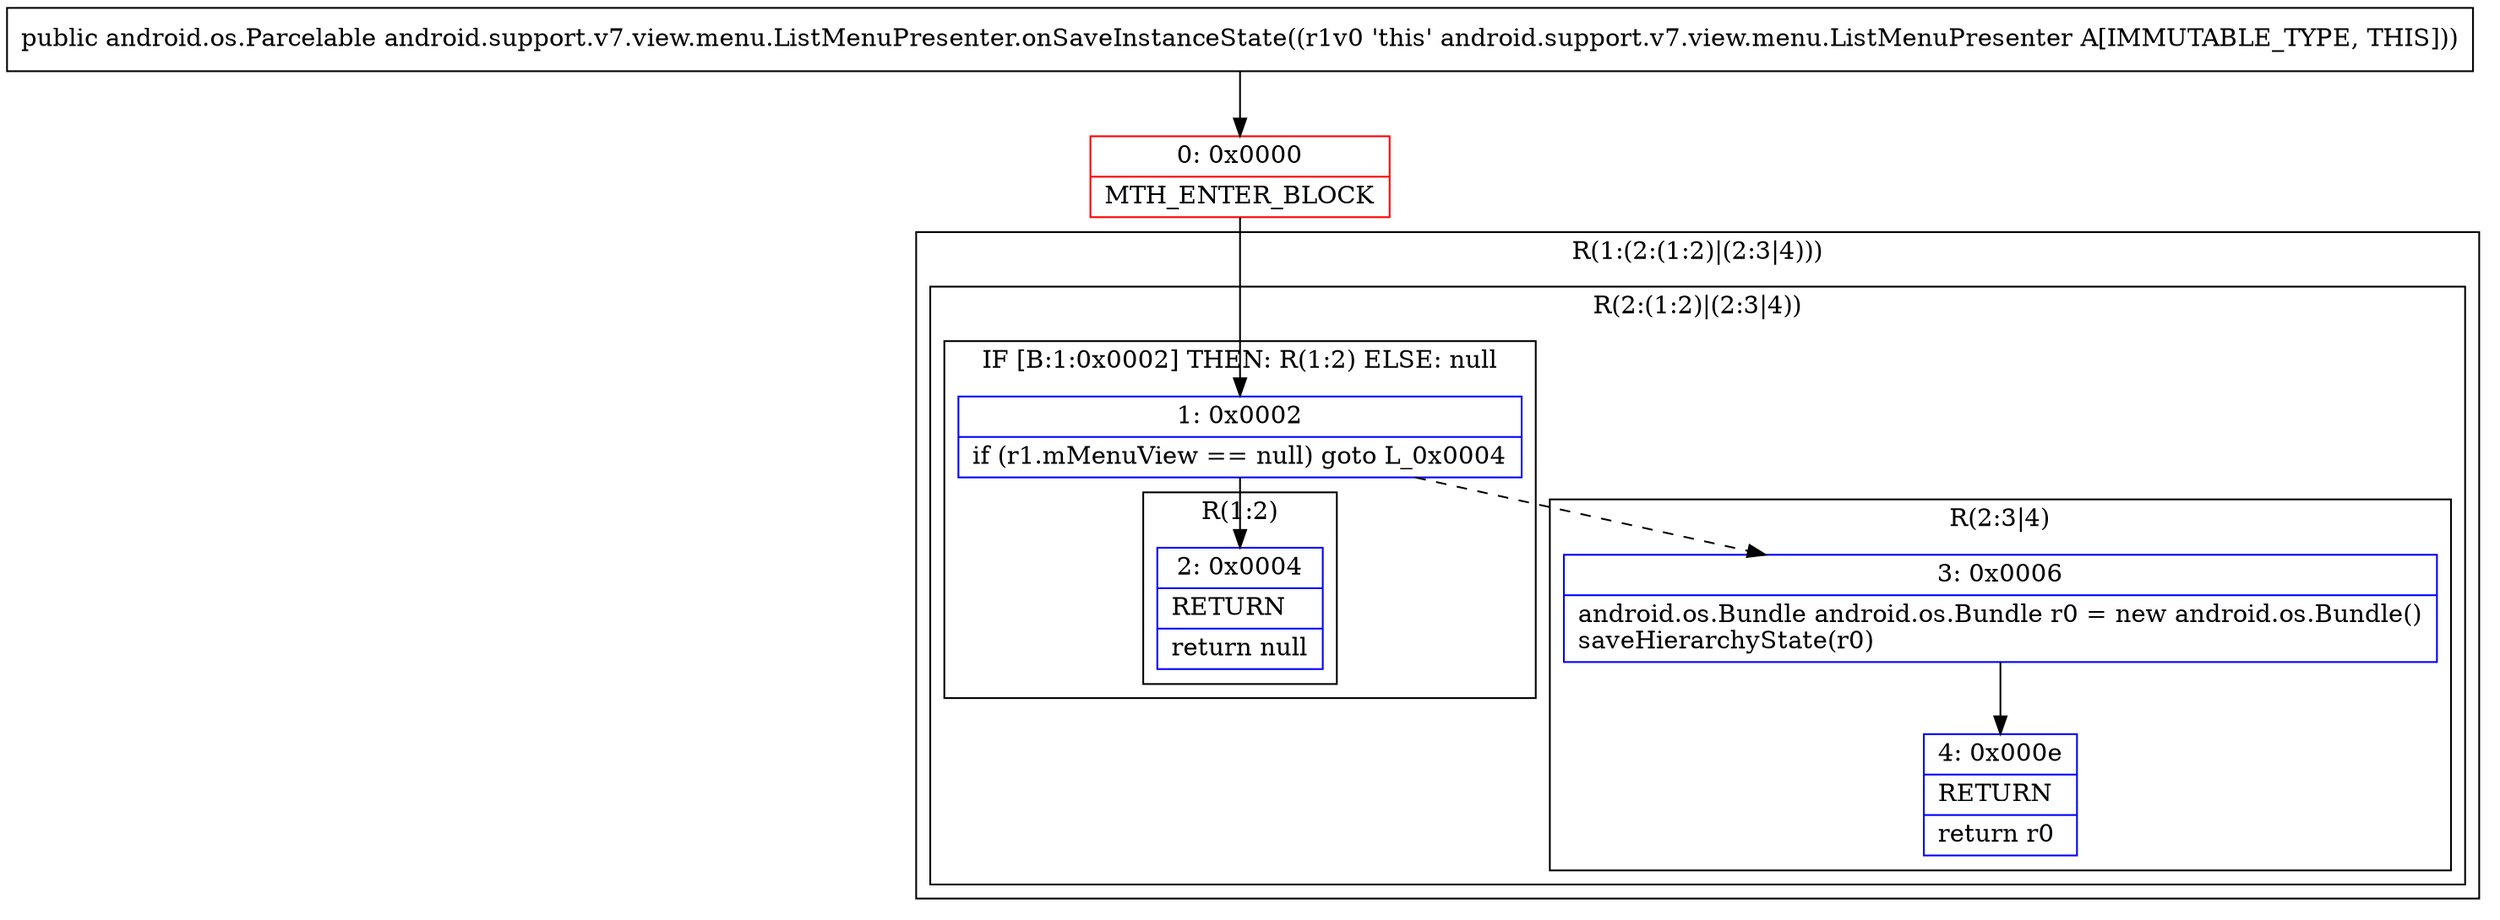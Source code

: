 digraph "CFG forandroid.support.v7.view.menu.ListMenuPresenter.onSaveInstanceState()Landroid\/os\/Parcelable;" {
subgraph cluster_Region_960378075 {
label = "R(1:(2:(1:2)|(2:3|4)))";
node [shape=record,color=blue];
subgraph cluster_Region_1164634845 {
label = "R(2:(1:2)|(2:3|4))";
node [shape=record,color=blue];
subgraph cluster_IfRegion_318403621 {
label = "IF [B:1:0x0002] THEN: R(1:2) ELSE: null";
node [shape=record,color=blue];
Node_1 [shape=record,label="{1\:\ 0x0002|if (r1.mMenuView == null) goto L_0x0004\l}"];
subgraph cluster_Region_1072614453 {
label = "R(1:2)";
node [shape=record,color=blue];
Node_2 [shape=record,label="{2\:\ 0x0004|RETURN\l|return null\l}"];
}
}
subgraph cluster_Region_948028257 {
label = "R(2:3|4)";
node [shape=record,color=blue];
Node_3 [shape=record,label="{3\:\ 0x0006|android.os.Bundle android.os.Bundle r0 = new android.os.Bundle()\lsaveHierarchyState(r0)\l}"];
Node_4 [shape=record,label="{4\:\ 0x000e|RETURN\l|return r0\l}"];
}
}
}
Node_0 [shape=record,color=red,label="{0\:\ 0x0000|MTH_ENTER_BLOCK\l}"];
MethodNode[shape=record,label="{public android.os.Parcelable android.support.v7.view.menu.ListMenuPresenter.onSaveInstanceState((r1v0 'this' android.support.v7.view.menu.ListMenuPresenter A[IMMUTABLE_TYPE, THIS])) }"];
MethodNode -> Node_0;
Node_1 -> Node_2;
Node_1 -> Node_3[style=dashed];
Node_3 -> Node_4;
Node_0 -> Node_1;
}

